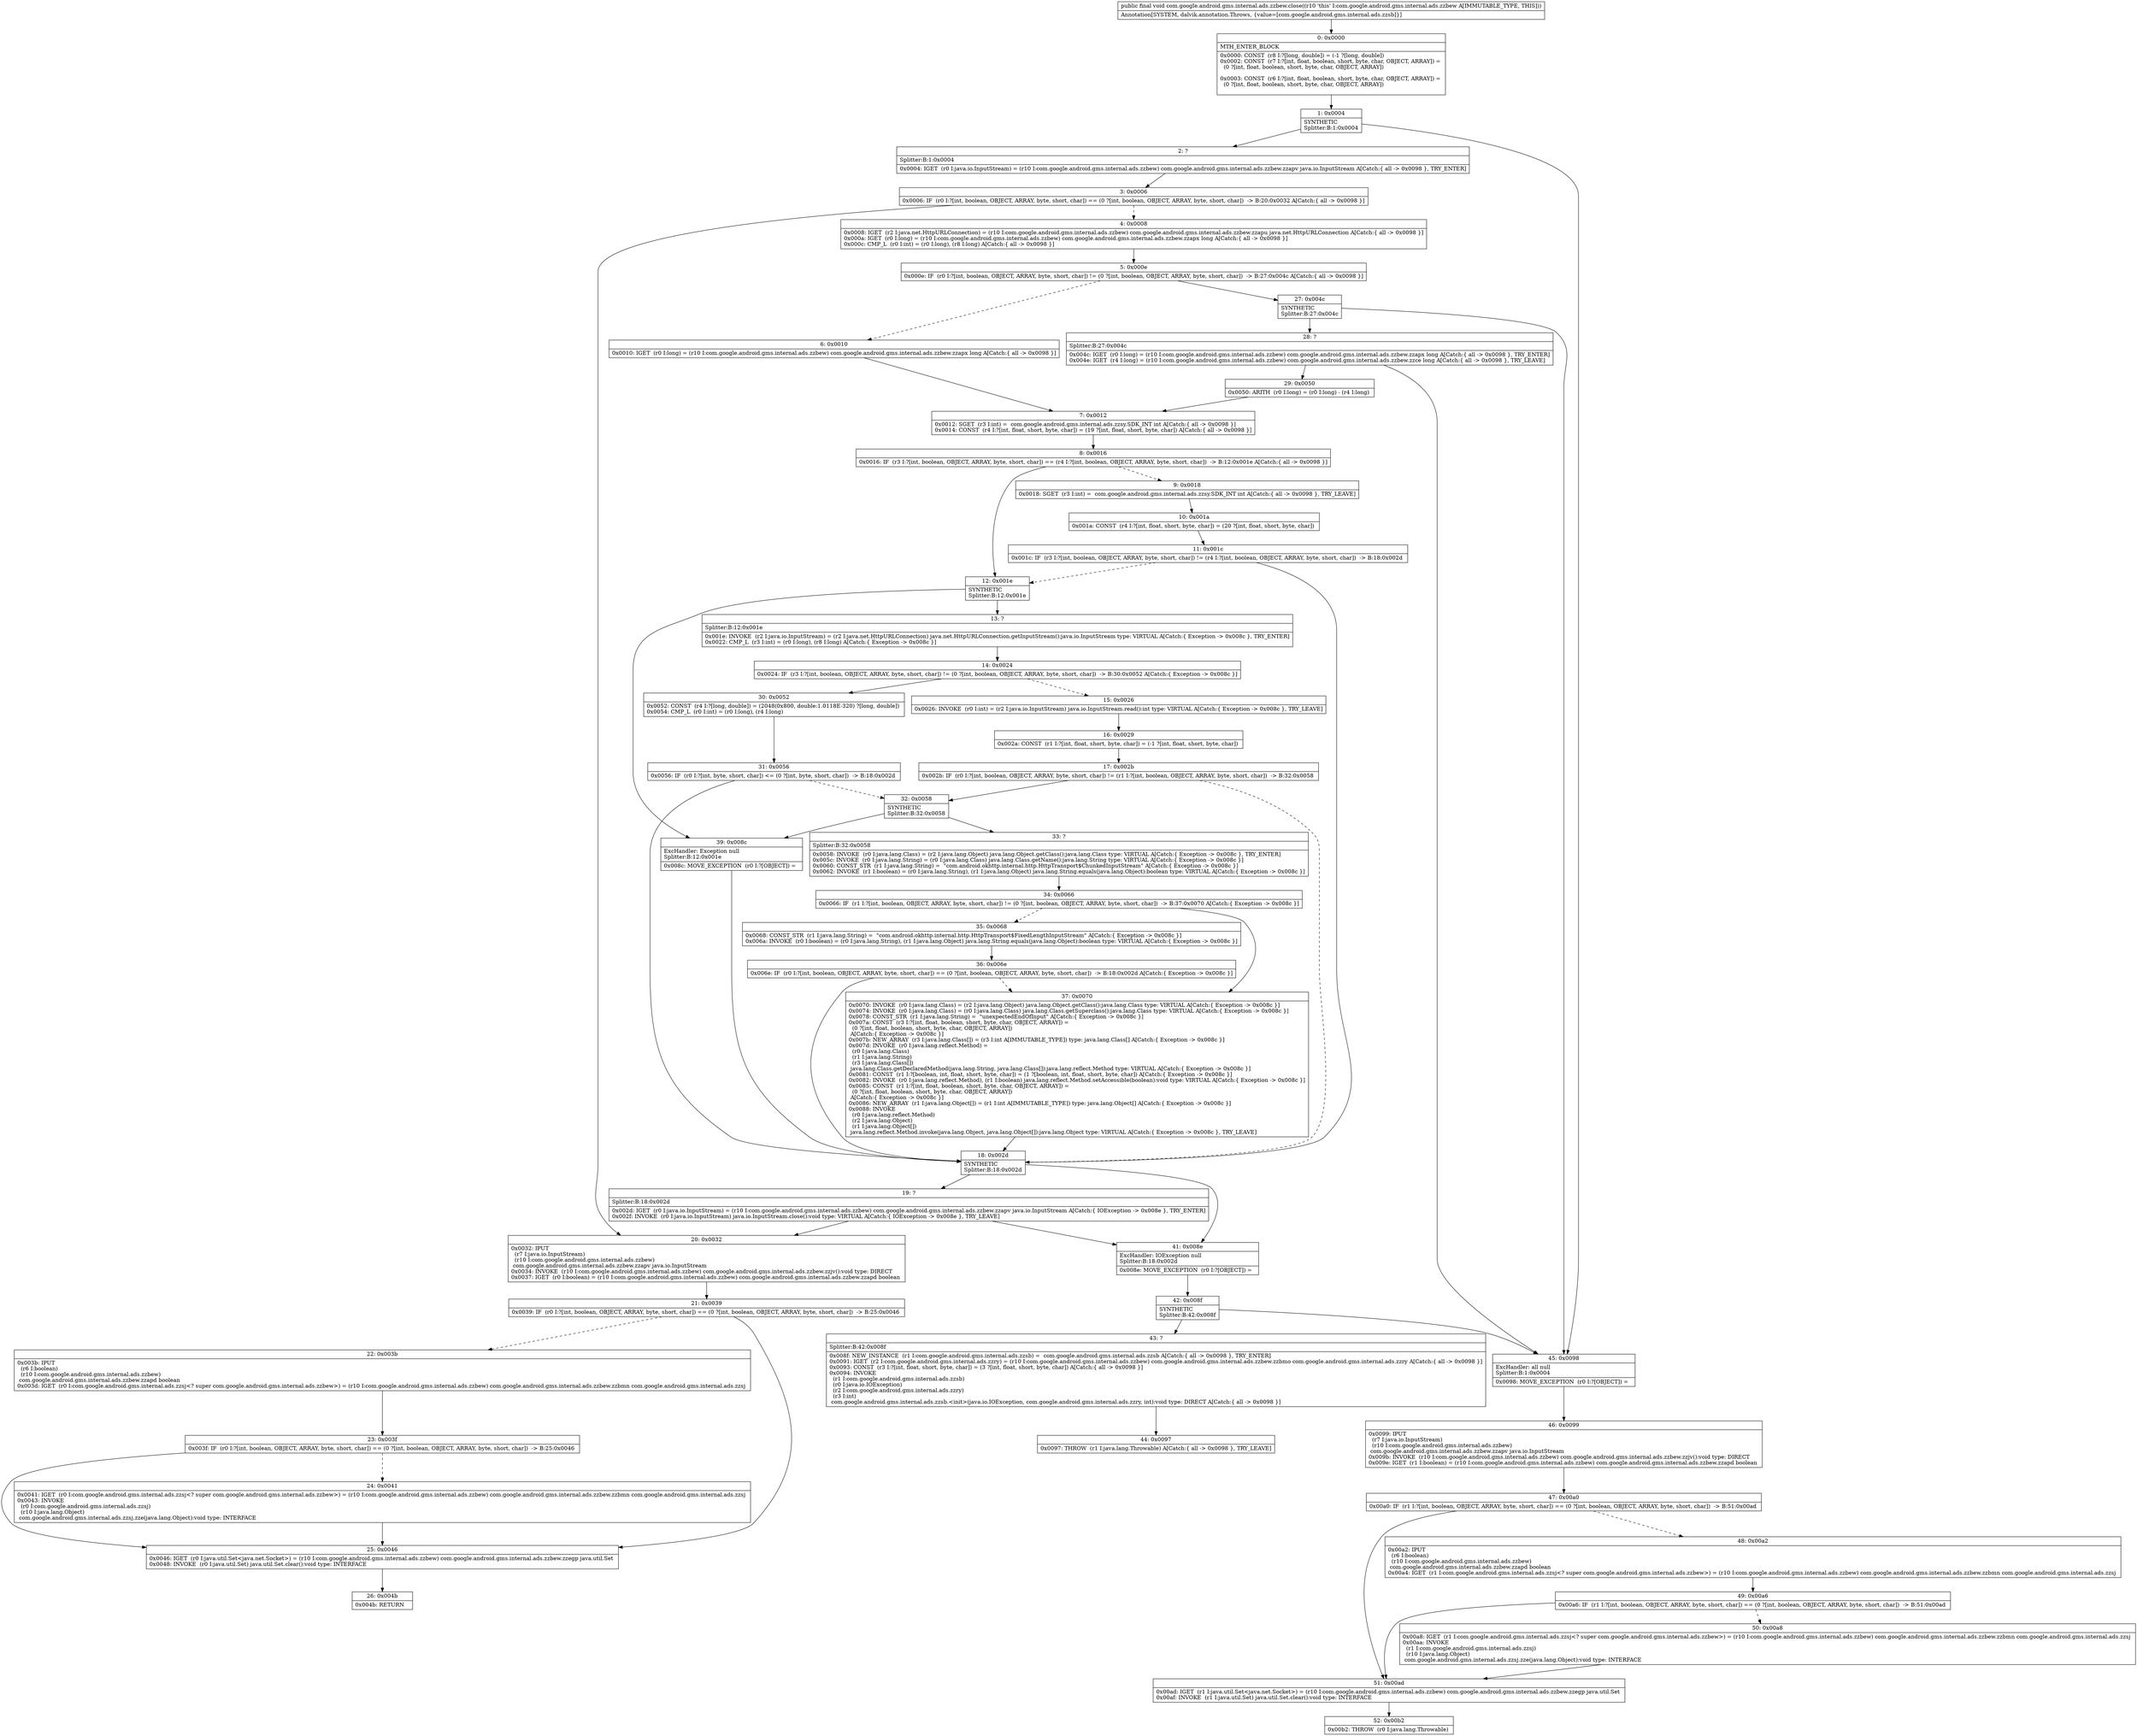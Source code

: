 digraph "CFG forcom.google.android.gms.internal.ads.zzbew.close()V" {
Node_0 [shape=record,label="{0\:\ 0x0000|MTH_ENTER_BLOCK\l|0x0000: CONST  (r8 I:?[long, double]) = (\-1 ?[long, double]) \l0x0002: CONST  (r7 I:?[int, float, boolean, short, byte, char, OBJECT, ARRAY]) = \l  (0 ?[int, float, boolean, short, byte, char, OBJECT, ARRAY])\l \l0x0003: CONST  (r6 I:?[int, float, boolean, short, byte, char, OBJECT, ARRAY]) = \l  (0 ?[int, float, boolean, short, byte, char, OBJECT, ARRAY])\l \l}"];
Node_1 [shape=record,label="{1\:\ 0x0004|SYNTHETIC\lSplitter:B:1:0x0004\l}"];
Node_2 [shape=record,label="{2\:\ ?|Splitter:B:1:0x0004\l|0x0004: IGET  (r0 I:java.io.InputStream) = (r10 I:com.google.android.gms.internal.ads.zzbew) com.google.android.gms.internal.ads.zzbew.zzapv java.io.InputStream A[Catch:\{ all \-\> 0x0098 \}, TRY_ENTER]\l}"];
Node_3 [shape=record,label="{3\:\ 0x0006|0x0006: IF  (r0 I:?[int, boolean, OBJECT, ARRAY, byte, short, char]) == (0 ?[int, boolean, OBJECT, ARRAY, byte, short, char])  \-\> B:20:0x0032 A[Catch:\{ all \-\> 0x0098 \}]\l}"];
Node_4 [shape=record,label="{4\:\ 0x0008|0x0008: IGET  (r2 I:java.net.HttpURLConnection) = (r10 I:com.google.android.gms.internal.ads.zzbew) com.google.android.gms.internal.ads.zzbew.zzapu java.net.HttpURLConnection A[Catch:\{ all \-\> 0x0098 \}]\l0x000a: IGET  (r0 I:long) = (r10 I:com.google.android.gms.internal.ads.zzbew) com.google.android.gms.internal.ads.zzbew.zzapx long A[Catch:\{ all \-\> 0x0098 \}]\l0x000c: CMP_L  (r0 I:int) = (r0 I:long), (r8 I:long) A[Catch:\{ all \-\> 0x0098 \}]\l}"];
Node_5 [shape=record,label="{5\:\ 0x000e|0x000e: IF  (r0 I:?[int, boolean, OBJECT, ARRAY, byte, short, char]) != (0 ?[int, boolean, OBJECT, ARRAY, byte, short, char])  \-\> B:27:0x004c A[Catch:\{ all \-\> 0x0098 \}]\l}"];
Node_6 [shape=record,label="{6\:\ 0x0010|0x0010: IGET  (r0 I:long) = (r10 I:com.google.android.gms.internal.ads.zzbew) com.google.android.gms.internal.ads.zzbew.zzapx long A[Catch:\{ all \-\> 0x0098 \}]\l}"];
Node_7 [shape=record,label="{7\:\ 0x0012|0x0012: SGET  (r3 I:int) =  com.google.android.gms.internal.ads.zzsy.SDK_INT int A[Catch:\{ all \-\> 0x0098 \}]\l0x0014: CONST  (r4 I:?[int, float, short, byte, char]) = (19 ?[int, float, short, byte, char]) A[Catch:\{ all \-\> 0x0098 \}]\l}"];
Node_8 [shape=record,label="{8\:\ 0x0016|0x0016: IF  (r3 I:?[int, boolean, OBJECT, ARRAY, byte, short, char]) == (r4 I:?[int, boolean, OBJECT, ARRAY, byte, short, char])  \-\> B:12:0x001e A[Catch:\{ all \-\> 0x0098 \}]\l}"];
Node_9 [shape=record,label="{9\:\ 0x0018|0x0018: SGET  (r3 I:int) =  com.google.android.gms.internal.ads.zzsy.SDK_INT int A[Catch:\{ all \-\> 0x0098 \}, TRY_LEAVE]\l}"];
Node_10 [shape=record,label="{10\:\ 0x001a|0x001a: CONST  (r4 I:?[int, float, short, byte, char]) = (20 ?[int, float, short, byte, char]) \l}"];
Node_11 [shape=record,label="{11\:\ 0x001c|0x001c: IF  (r3 I:?[int, boolean, OBJECT, ARRAY, byte, short, char]) != (r4 I:?[int, boolean, OBJECT, ARRAY, byte, short, char])  \-\> B:18:0x002d \l}"];
Node_12 [shape=record,label="{12\:\ 0x001e|SYNTHETIC\lSplitter:B:12:0x001e\l}"];
Node_13 [shape=record,label="{13\:\ ?|Splitter:B:12:0x001e\l|0x001e: INVOKE  (r2 I:java.io.InputStream) = (r2 I:java.net.HttpURLConnection) java.net.HttpURLConnection.getInputStream():java.io.InputStream type: VIRTUAL A[Catch:\{ Exception \-\> 0x008c \}, TRY_ENTER]\l0x0022: CMP_L  (r3 I:int) = (r0 I:long), (r8 I:long) A[Catch:\{ Exception \-\> 0x008c \}]\l}"];
Node_14 [shape=record,label="{14\:\ 0x0024|0x0024: IF  (r3 I:?[int, boolean, OBJECT, ARRAY, byte, short, char]) != (0 ?[int, boolean, OBJECT, ARRAY, byte, short, char])  \-\> B:30:0x0052 A[Catch:\{ Exception \-\> 0x008c \}]\l}"];
Node_15 [shape=record,label="{15\:\ 0x0026|0x0026: INVOKE  (r0 I:int) = (r2 I:java.io.InputStream) java.io.InputStream.read():int type: VIRTUAL A[Catch:\{ Exception \-\> 0x008c \}, TRY_LEAVE]\l}"];
Node_16 [shape=record,label="{16\:\ 0x0029|0x002a: CONST  (r1 I:?[int, float, short, byte, char]) = (\-1 ?[int, float, short, byte, char]) \l}"];
Node_17 [shape=record,label="{17\:\ 0x002b|0x002b: IF  (r0 I:?[int, boolean, OBJECT, ARRAY, byte, short, char]) != (r1 I:?[int, boolean, OBJECT, ARRAY, byte, short, char])  \-\> B:32:0x0058 \l}"];
Node_18 [shape=record,label="{18\:\ 0x002d|SYNTHETIC\lSplitter:B:18:0x002d\l}"];
Node_19 [shape=record,label="{19\:\ ?|Splitter:B:18:0x002d\l|0x002d: IGET  (r0 I:java.io.InputStream) = (r10 I:com.google.android.gms.internal.ads.zzbew) com.google.android.gms.internal.ads.zzbew.zzapv java.io.InputStream A[Catch:\{ IOException \-\> 0x008e \}, TRY_ENTER]\l0x002f: INVOKE  (r0 I:java.io.InputStream) java.io.InputStream.close():void type: VIRTUAL A[Catch:\{ IOException \-\> 0x008e \}, TRY_LEAVE]\l}"];
Node_20 [shape=record,label="{20\:\ 0x0032|0x0032: IPUT  \l  (r7 I:java.io.InputStream)\l  (r10 I:com.google.android.gms.internal.ads.zzbew)\l com.google.android.gms.internal.ads.zzbew.zzapv java.io.InputStream \l0x0034: INVOKE  (r10 I:com.google.android.gms.internal.ads.zzbew) com.google.android.gms.internal.ads.zzbew.zzjv():void type: DIRECT \l0x0037: IGET  (r0 I:boolean) = (r10 I:com.google.android.gms.internal.ads.zzbew) com.google.android.gms.internal.ads.zzbew.zzapd boolean \l}"];
Node_21 [shape=record,label="{21\:\ 0x0039|0x0039: IF  (r0 I:?[int, boolean, OBJECT, ARRAY, byte, short, char]) == (0 ?[int, boolean, OBJECT, ARRAY, byte, short, char])  \-\> B:25:0x0046 \l}"];
Node_22 [shape=record,label="{22\:\ 0x003b|0x003b: IPUT  \l  (r6 I:boolean)\l  (r10 I:com.google.android.gms.internal.ads.zzbew)\l com.google.android.gms.internal.ads.zzbew.zzapd boolean \l0x003d: IGET  (r0 I:com.google.android.gms.internal.ads.zzsj\<? super com.google.android.gms.internal.ads.zzbew\>) = (r10 I:com.google.android.gms.internal.ads.zzbew) com.google.android.gms.internal.ads.zzbew.zzbmn com.google.android.gms.internal.ads.zzsj \l}"];
Node_23 [shape=record,label="{23\:\ 0x003f|0x003f: IF  (r0 I:?[int, boolean, OBJECT, ARRAY, byte, short, char]) == (0 ?[int, boolean, OBJECT, ARRAY, byte, short, char])  \-\> B:25:0x0046 \l}"];
Node_24 [shape=record,label="{24\:\ 0x0041|0x0041: IGET  (r0 I:com.google.android.gms.internal.ads.zzsj\<? super com.google.android.gms.internal.ads.zzbew\>) = (r10 I:com.google.android.gms.internal.ads.zzbew) com.google.android.gms.internal.ads.zzbew.zzbmn com.google.android.gms.internal.ads.zzsj \l0x0043: INVOKE  \l  (r0 I:com.google.android.gms.internal.ads.zzsj)\l  (r10 I:java.lang.Object)\l com.google.android.gms.internal.ads.zzsj.zze(java.lang.Object):void type: INTERFACE \l}"];
Node_25 [shape=record,label="{25\:\ 0x0046|0x0046: IGET  (r0 I:java.util.Set\<java.net.Socket\>) = (r10 I:com.google.android.gms.internal.ads.zzbew) com.google.android.gms.internal.ads.zzbew.zzegp java.util.Set \l0x0048: INVOKE  (r0 I:java.util.Set) java.util.Set.clear():void type: INTERFACE \l}"];
Node_26 [shape=record,label="{26\:\ 0x004b|0x004b: RETURN   \l}"];
Node_27 [shape=record,label="{27\:\ 0x004c|SYNTHETIC\lSplitter:B:27:0x004c\l}"];
Node_28 [shape=record,label="{28\:\ ?|Splitter:B:27:0x004c\l|0x004c: IGET  (r0 I:long) = (r10 I:com.google.android.gms.internal.ads.zzbew) com.google.android.gms.internal.ads.zzbew.zzapx long A[Catch:\{ all \-\> 0x0098 \}, TRY_ENTER]\l0x004e: IGET  (r4 I:long) = (r10 I:com.google.android.gms.internal.ads.zzbew) com.google.android.gms.internal.ads.zzbew.zzce long A[Catch:\{ all \-\> 0x0098 \}, TRY_LEAVE]\l}"];
Node_29 [shape=record,label="{29\:\ 0x0050|0x0050: ARITH  (r0 I:long) = (r0 I:long) \- (r4 I:long) \l}"];
Node_30 [shape=record,label="{30\:\ 0x0052|0x0052: CONST  (r4 I:?[long, double]) = (2048(0x800, double:1.0118E\-320) ?[long, double]) \l0x0054: CMP_L  (r0 I:int) = (r0 I:long), (r4 I:long) \l}"];
Node_31 [shape=record,label="{31\:\ 0x0056|0x0056: IF  (r0 I:?[int, byte, short, char]) \<= (0 ?[int, byte, short, char])  \-\> B:18:0x002d \l}"];
Node_32 [shape=record,label="{32\:\ 0x0058|SYNTHETIC\lSplitter:B:32:0x0058\l}"];
Node_33 [shape=record,label="{33\:\ ?|Splitter:B:32:0x0058\l|0x0058: INVOKE  (r0 I:java.lang.Class) = (r2 I:java.lang.Object) java.lang.Object.getClass():java.lang.Class type: VIRTUAL A[Catch:\{ Exception \-\> 0x008c \}, TRY_ENTER]\l0x005c: INVOKE  (r0 I:java.lang.String) = (r0 I:java.lang.Class) java.lang.Class.getName():java.lang.String type: VIRTUAL A[Catch:\{ Exception \-\> 0x008c \}]\l0x0060: CONST_STR  (r1 I:java.lang.String) =  \"com.android.okhttp.internal.http.HttpTransport$ChunkedInputStream\" A[Catch:\{ Exception \-\> 0x008c \}]\l0x0062: INVOKE  (r1 I:boolean) = (r0 I:java.lang.String), (r1 I:java.lang.Object) java.lang.String.equals(java.lang.Object):boolean type: VIRTUAL A[Catch:\{ Exception \-\> 0x008c \}]\l}"];
Node_34 [shape=record,label="{34\:\ 0x0066|0x0066: IF  (r1 I:?[int, boolean, OBJECT, ARRAY, byte, short, char]) != (0 ?[int, boolean, OBJECT, ARRAY, byte, short, char])  \-\> B:37:0x0070 A[Catch:\{ Exception \-\> 0x008c \}]\l}"];
Node_35 [shape=record,label="{35\:\ 0x0068|0x0068: CONST_STR  (r1 I:java.lang.String) =  \"com.android.okhttp.internal.http.HttpTransport$FixedLengthInputStream\" A[Catch:\{ Exception \-\> 0x008c \}]\l0x006a: INVOKE  (r0 I:boolean) = (r0 I:java.lang.String), (r1 I:java.lang.Object) java.lang.String.equals(java.lang.Object):boolean type: VIRTUAL A[Catch:\{ Exception \-\> 0x008c \}]\l}"];
Node_36 [shape=record,label="{36\:\ 0x006e|0x006e: IF  (r0 I:?[int, boolean, OBJECT, ARRAY, byte, short, char]) == (0 ?[int, boolean, OBJECT, ARRAY, byte, short, char])  \-\> B:18:0x002d A[Catch:\{ Exception \-\> 0x008c \}]\l}"];
Node_37 [shape=record,label="{37\:\ 0x0070|0x0070: INVOKE  (r0 I:java.lang.Class) = (r2 I:java.lang.Object) java.lang.Object.getClass():java.lang.Class type: VIRTUAL A[Catch:\{ Exception \-\> 0x008c \}]\l0x0074: INVOKE  (r0 I:java.lang.Class) = (r0 I:java.lang.Class) java.lang.Class.getSuperclass():java.lang.Class type: VIRTUAL A[Catch:\{ Exception \-\> 0x008c \}]\l0x0078: CONST_STR  (r1 I:java.lang.String) =  \"unexpectedEndOfInput\" A[Catch:\{ Exception \-\> 0x008c \}]\l0x007a: CONST  (r3 I:?[int, float, boolean, short, byte, char, OBJECT, ARRAY]) = \l  (0 ?[int, float, boolean, short, byte, char, OBJECT, ARRAY])\l A[Catch:\{ Exception \-\> 0x008c \}]\l0x007b: NEW_ARRAY  (r3 I:java.lang.Class[]) = (r3 I:int A[IMMUTABLE_TYPE]) type: java.lang.Class[] A[Catch:\{ Exception \-\> 0x008c \}]\l0x007d: INVOKE  (r0 I:java.lang.reflect.Method) = \l  (r0 I:java.lang.Class)\l  (r1 I:java.lang.String)\l  (r3 I:java.lang.Class[])\l java.lang.Class.getDeclaredMethod(java.lang.String, java.lang.Class[]):java.lang.reflect.Method type: VIRTUAL A[Catch:\{ Exception \-\> 0x008c \}]\l0x0081: CONST  (r1 I:?[boolean, int, float, short, byte, char]) = (1 ?[boolean, int, float, short, byte, char]) A[Catch:\{ Exception \-\> 0x008c \}]\l0x0082: INVOKE  (r0 I:java.lang.reflect.Method), (r1 I:boolean) java.lang.reflect.Method.setAccessible(boolean):void type: VIRTUAL A[Catch:\{ Exception \-\> 0x008c \}]\l0x0085: CONST  (r1 I:?[int, float, boolean, short, byte, char, OBJECT, ARRAY]) = \l  (0 ?[int, float, boolean, short, byte, char, OBJECT, ARRAY])\l A[Catch:\{ Exception \-\> 0x008c \}]\l0x0086: NEW_ARRAY  (r1 I:java.lang.Object[]) = (r1 I:int A[IMMUTABLE_TYPE]) type: java.lang.Object[] A[Catch:\{ Exception \-\> 0x008c \}]\l0x0088: INVOKE  \l  (r0 I:java.lang.reflect.Method)\l  (r2 I:java.lang.Object)\l  (r1 I:java.lang.Object[])\l java.lang.reflect.Method.invoke(java.lang.Object, java.lang.Object[]):java.lang.Object type: VIRTUAL A[Catch:\{ Exception \-\> 0x008c \}, TRY_LEAVE]\l}"];
Node_39 [shape=record,label="{39\:\ 0x008c|ExcHandler: Exception null\lSplitter:B:12:0x001e\l|0x008c: MOVE_EXCEPTION  (r0 I:?[OBJECT]) =  \l}"];
Node_41 [shape=record,label="{41\:\ 0x008e|ExcHandler: IOException null\lSplitter:B:18:0x002d\l|0x008e: MOVE_EXCEPTION  (r0 I:?[OBJECT]) =  \l}"];
Node_42 [shape=record,label="{42\:\ 0x008f|SYNTHETIC\lSplitter:B:42:0x008f\l}"];
Node_43 [shape=record,label="{43\:\ ?|Splitter:B:42:0x008f\l|0x008f: NEW_INSTANCE  (r1 I:com.google.android.gms.internal.ads.zzsb) =  com.google.android.gms.internal.ads.zzsb A[Catch:\{ all \-\> 0x0098 \}, TRY_ENTER]\l0x0091: IGET  (r2 I:com.google.android.gms.internal.ads.zzry) = (r10 I:com.google.android.gms.internal.ads.zzbew) com.google.android.gms.internal.ads.zzbew.zzbmo com.google.android.gms.internal.ads.zzry A[Catch:\{ all \-\> 0x0098 \}]\l0x0093: CONST  (r3 I:?[int, float, short, byte, char]) = (3 ?[int, float, short, byte, char]) A[Catch:\{ all \-\> 0x0098 \}]\l0x0094: INVOKE  \l  (r1 I:com.google.android.gms.internal.ads.zzsb)\l  (r0 I:java.io.IOException)\l  (r2 I:com.google.android.gms.internal.ads.zzry)\l  (r3 I:int)\l com.google.android.gms.internal.ads.zzsb.\<init\>(java.io.IOException, com.google.android.gms.internal.ads.zzry, int):void type: DIRECT A[Catch:\{ all \-\> 0x0098 \}]\l}"];
Node_44 [shape=record,label="{44\:\ 0x0097|0x0097: THROW  (r1 I:java.lang.Throwable) A[Catch:\{ all \-\> 0x0098 \}, TRY_LEAVE]\l}"];
Node_45 [shape=record,label="{45\:\ 0x0098|ExcHandler: all null\lSplitter:B:1:0x0004\l|0x0098: MOVE_EXCEPTION  (r0 I:?[OBJECT]) =  \l}"];
Node_46 [shape=record,label="{46\:\ 0x0099|0x0099: IPUT  \l  (r7 I:java.io.InputStream)\l  (r10 I:com.google.android.gms.internal.ads.zzbew)\l com.google.android.gms.internal.ads.zzbew.zzapv java.io.InputStream \l0x009b: INVOKE  (r10 I:com.google.android.gms.internal.ads.zzbew) com.google.android.gms.internal.ads.zzbew.zzjv():void type: DIRECT \l0x009e: IGET  (r1 I:boolean) = (r10 I:com.google.android.gms.internal.ads.zzbew) com.google.android.gms.internal.ads.zzbew.zzapd boolean \l}"];
Node_47 [shape=record,label="{47\:\ 0x00a0|0x00a0: IF  (r1 I:?[int, boolean, OBJECT, ARRAY, byte, short, char]) == (0 ?[int, boolean, OBJECT, ARRAY, byte, short, char])  \-\> B:51:0x00ad \l}"];
Node_48 [shape=record,label="{48\:\ 0x00a2|0x00a2: IPUT  \l  (r6 I:boolean)\l  (r10 I:com.google.android.gms.internal.ads.zzbew)\l com.google.android.gms.internal.ads.zzbew.zzapd boolean \l0x00a4: IGET  (r1 I:com.google.android.gms.internal.ads.zzsj\<? super com.google.android.gms.internal.ads.zzbew\>) = (r10 I:com.google.android.gms.internal.ads.zzbew) com.google.android.gms.internal.ads.zzbew.zzbmn com.google.android.gms.internal.ads.zzsj \l}"];
Node_49 [shape=record,label="{49\:\ 0x00a6|0x00a6: IF  (r1 I:?[int, boolean, OBJECT, ARRAY, byte, short, char]) == (0 ?[int, boolean, OBJECT, ARRAY, byte, short, char])  \-\> B:51:0x00ad \l}"];
Node_50 [shape=record,label="{50\:\ 0x00a8|0x00a8: IGET  (r1 I:com.google.android.gms.internal.ads.zzsj\<? super com.google.android.gms.internal.ads.zzbew\>) = (r10 I:com.google.android.gms.internal.ads.zzbew) com.google.android.gms.internal.ads.zzbew.zzbmn com.google.android.gms.internal.ads.zzsj \l0x00aa: INVOKE  \l  (r1 I:com.google.android.gms.internal.ads.zzsj)\l  (r10 I:java.lang.Object)\l com.google.android.gms.internal.ads.zzsj.zze(java.lang.Object):void type: INTERFACE \l}"];
Node_51 [shape=record,label="{51\:\ 0x00ad|0x00ad: IGET  (r1 I:java.util.Set\<java.net.Socket\>) = (r10 I:com.google.android.gms.internal.ads.zzbew) com.google.android.gms.internal.ads.zzbew.zzegp java.util.Set \l0x00af: INVOKE  (r1 I:java.util.Set) java.util.Set.clear():void type: INTERFACE \l}"];
Node_52 [shape=record,label="{52\:\ 0x00b2|0x00b2: THROW  (r0 I:java.lang.Throwable) \l}"];
MethodNode[shape=record,label="{public final void com.google.android.gms.internal.ads.zzbew.close((r10 'this' I:com.google.android.gms.internal.ads.zzbew A[IMMUTABLE_TYPE, THIS]))  | Annotation[SYSTEM, dalvik.annotation.Throws, \{value=[com.google.android.gms.internal.ads.zzsb]\}]\l}"];
MethodNode -> Node_0;
Node_0 -> Node_1;
Node_1 -> Node_2;
Node_1 -> Node_45;
Node_2 -> Node_3;
Node_3 -> Node_4[style=dashed];
Node_3 -> Node_20;
Node_4 -> Node_5;
Node_5 -> Node_6[style=dashed];
Node_5 -> Node_27;
Node_6 -> Node_7;
Node_7 -> Node_8;
Node_8 -> Node_9[style=dashed];
Node_8 -> Node_12;
Node_9 -> Node_10;
Node_10 -> Node_11;
Node_11 -> Node_12[style=dashed];
Node_11 -> Node_18;
Node_12 -> Node_13;
Node_12 -> Node_39;
Node_13 -> Node_14;
Node_14 -> Node_15[style=dashed];
Node_14 -> Node_30;
Node_15 -> Node_16;
Node_16 -> Node_17;
Node_17 -> Node_18[style=dashed];
Node_17 -> Node_32;
Node_18 -> Node_19;
Node_18 -> Node_41;
Node_19 -> Node_20;
Node_19 -> Node_41;
Node_20 -> Node_21;
Node_21 -> Node_22[style=dashed];
Node_21 -> Node_25;
Node_22 -> Node_23;
Node_23 -> Node_24[style=dashed];
Node_23 -> Node_25;
Node_24 -> Node_25;
Node_25 -> Node_26;
Node_27 -> Node_28;
Node_27 -> Node_45;
Node_28 -> Node_29;
Node_28 -> Node_45;
Node_29 -> Node_7;
Node_30 -> Node_31;
Node_31 -> Node_18;
Node_31 -> Node_32[style=dashed];
Node_32 -> Node_33;
Node_32 -> Node_39;
Node_33 -> Node_34;
Node_34 -> Node_35[style=dashed];
Node_34 -> Node_37;
Node_35 -> Node_36;
Node_36 -> Node_18;
Node_36 -> Node_37[style=dashed];
Node_37 -> Node_18;
Node_39 -> Node_18;
Node_41 -> Node_42;
Node_42 -> Node_43;
Node_42 -> Node_45;
Node_43 -> Node_44;
Node_45 -> Node_46;
Node_46 -> Node_47;
Node_47 -> Node_48[style=dashed];
Node_47 -> Node_51;
Node_48 -> Node_49;
Node_49 -> Node_50[style=dashed];
Node_49 -> Node_51;
Node_50 -> Node_51;
Node_51 -> Node_52;
}

